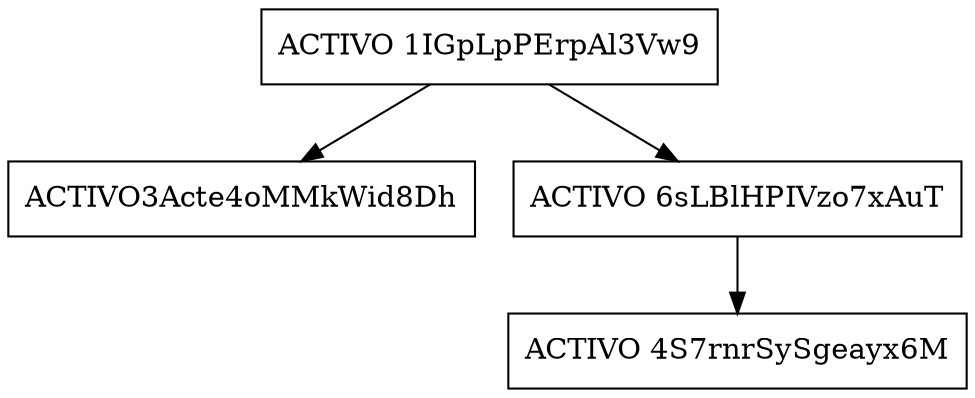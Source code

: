 digraph AVL {
node [shape=record];
"Nodo1" [label="ACTIVO 1
IGpLpPErpAl3Vw9"]
"Nodo1" -> "Nodo2";
"Nodo2" [label="ACTIVO3
Acte4oMMkWid8Dh"]
"Nodo1" -> "Nodo3";
"Nodo3" [label="ACTIVO 6
sLBlHPIVzo7xAuT"]
"Nodo3" -> "Nodo6";
"Nodo6" [label="ACTIVO 4
S7rnrSySgeayx6M"]
}
